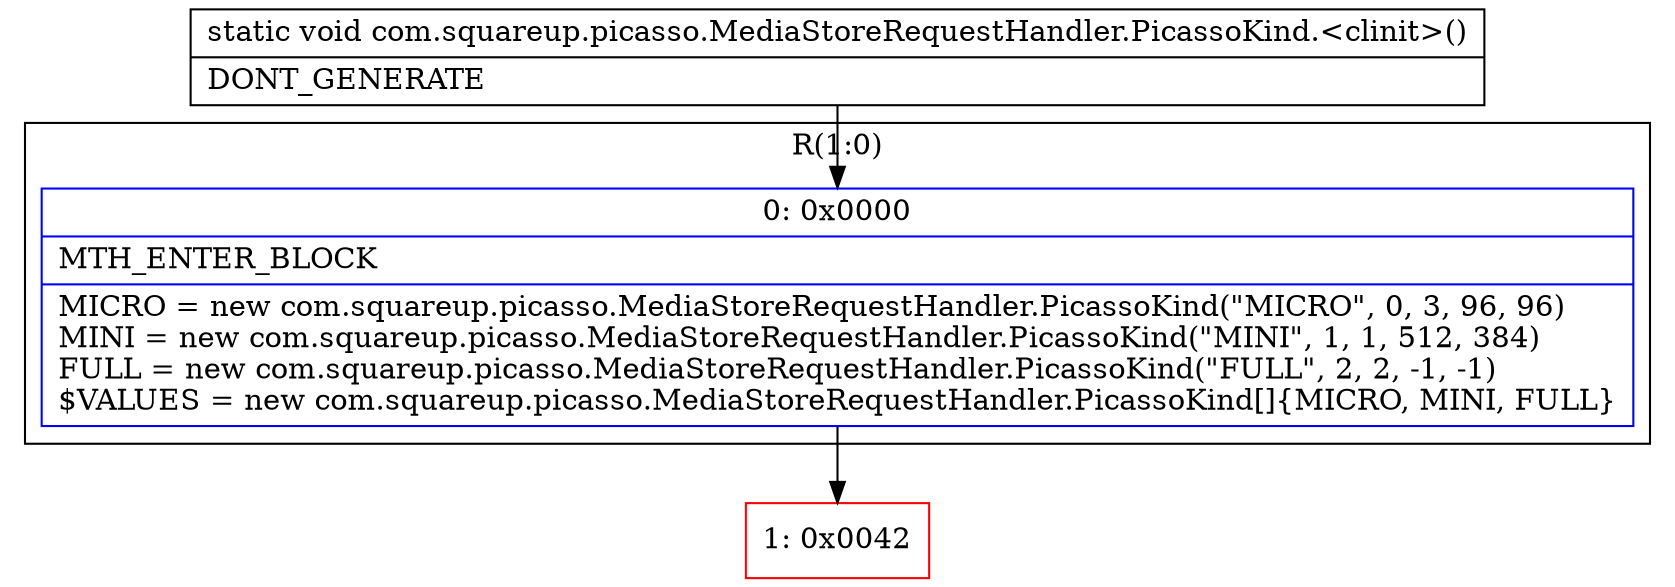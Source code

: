 digraph "CFG forcom.squareup.picasso.MediaStoreRequestHandler.PicassoKind.\<clinit\>()V" {
subgraph cluster_Region_1674121566 {
label = "R(1:0)";
node [shape=record,color=blue];
Node_0 [shape=record,label="{0\:\ 0x0000|MTH_ENTER_BLOCK\l|MICRO = new com.squareup.picasso.MediaStoreRequestHandler.PicassoKind(\"MICRO\", 0, 3, 96, 96)\lMINI = new com.squareup.picasso.MediaStoreRequestHandler.PicassoKind(\"MINI\", 1, 1, 512, 384)\lFULL = new com.squareup.picasso.MediaStoreRequestHandler.PicassoKind(\"FULL\", 2, 2, \-1, \-1)\l$VALUES = new com.squareup.picasso.MediaStoreRequestHandler.PicassoKind[]\{MICRO, MINI, FULL\}\l}"];
}
Node_1 [shape=record,color=red,label="{1\:\ 0x0042}"];
MethodNode[shape=record,label="{static void com.squareup.picasso.MediaStoreRequestHandler.PicassoKind.\<clinit\>()  | DONT_GENERATE\l}"];
MethodNode -> Node_0;
Node_0 -> Node_1;
}


